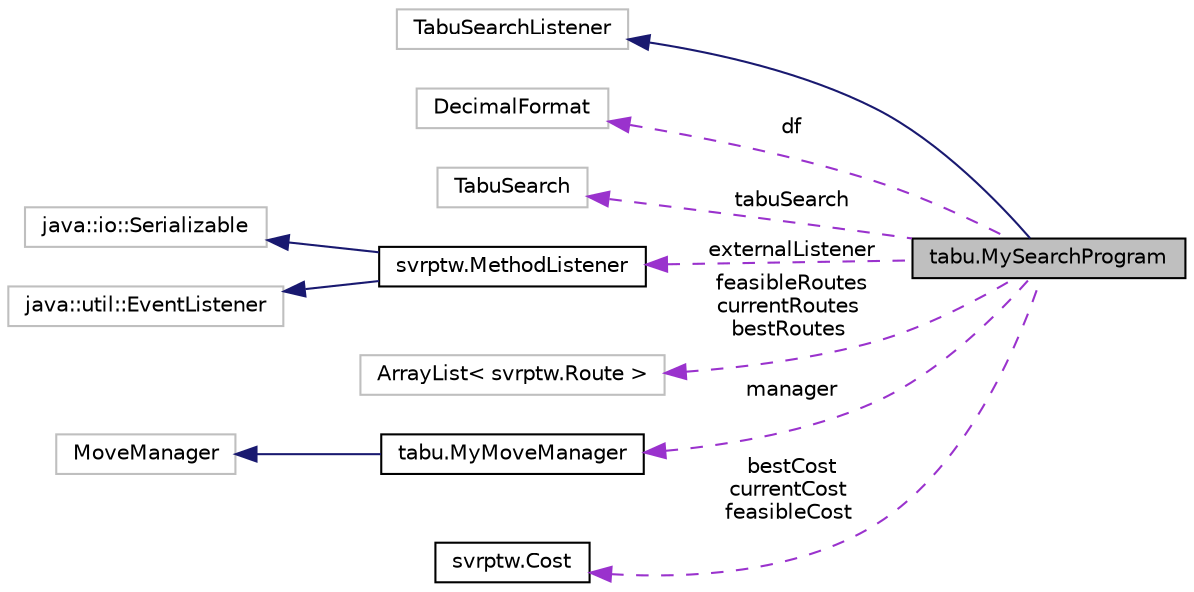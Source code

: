 digraph "tabu.MySearchProgram"
{
  edge [fontname="Helvetica",fontsize="10",labelfontname="Helvetica",labelfontsize="10"];
  node [fontname="Helvetica",fontsize="10",shape=record];
  rankdir="LR";
  Node1 [label="tabu.MySearchProgram",height=0.2,width=0.4,color="black", fillcolor="grey75", style="filled", fontcolor="black"];
  Node2 -> Node1 [dir="back",color="midnightblue",fontsize="10",style="solid",fontname="Helvetica"];
  Node2 [label="TabuSearchListener",height=0.2,width=0.4,color="grey75", fillcolor="white", style="filled"];
  Node3 -> Node1 [dir="back",color="darkorchid3",fontsize="10",style="dashed",label=" df" ,fontname="Helvetica"];
  Node3 [label="DecimalFormat",height=0.2,width=0.4,color="grey75", fillcolor="white", style="filled"];
  Node4 -> Node1 [dir="back",color="darkorchid3",fontsize="10",style="dashed",label=" tabuSearch" ,fontname="Helvetica"];
  Node4 [label="TabuSearch",height=0.2,width=0.4,color="grey75", fillcolor="white", style="filled"];
  Node5 -> Node1 [dir="back",color="darkorchid3",fontsize="10",style="dashed",label=" externalListener" ,fontname="Helvetica"];
  Node5 [label="svrptw.MethodListener",height=0.2,width=0.4,color="black", fillcolor="white", style="filled",URL="$interfacesvrptw_1_1_method_listener.html"];
  Node6 -> Node5 [dir="back",color="midnightblue",fontsize="10",style="solid",fontname="Helvetica"];
  Node6 [label="java::io::Serializable",height=0.2,width=0.4,color="grey75", fillcolor="white", style="filled"];
  Node7 -> Node5 [dir="back",color="midnightblue",fontsize="10",style="solid",fontname="Helvetica"];
  Node7 [label="java::util::EventListener",height=0.2,width=0.4,color="grey75", fillcolor="white", style="filled"];
  Node8 -> Node1 [dir="back",color="darkorchid3",fontsize="10",style="dashed",label=" feasibleRoutes\ncurrentRoutes\nbestRoutes" ,fontname="Helvetica"];
  Node8 [label="ArrayList\< svrptw.Route \>",height=0.2,width=0.4,color="grey75", fillcolor="white", style="filled"];
  Node9 -> Node1 [dir="back",color="darkorchid3",fontsize="10",style="dashed",label=" manager" ,fontname="Helvetica"];
  Node9 [label="tabu.MyMoveManager",height=0.2,width=0.4,color="black", fillcolor="white", style="filled",URL="$classtabu_1_1_my_move_manager.html"];
  Node10 -> Node9 [dir="back",color="midnightblue",fontsize="10",style="solid",fontname="Helvetica"];
  Node10 [label="MoveManager",height=0.2,width=0.4,color="grey75", fillcolor="white", style="filled"];
  Node11 -> Node1 [dir="back",color="darkorchid3",fontsize="10",style="dashed",label=" bestCost\ncurrentCost\nfeasibleCost" ,fontname="Helvetica"];
  Node11 [label="svrptw.Cost",height=0.2,width=0.4,color="black", fillcolor="white", style="filled",URL="$classsvrptw_1_1_cost.html"];
}
